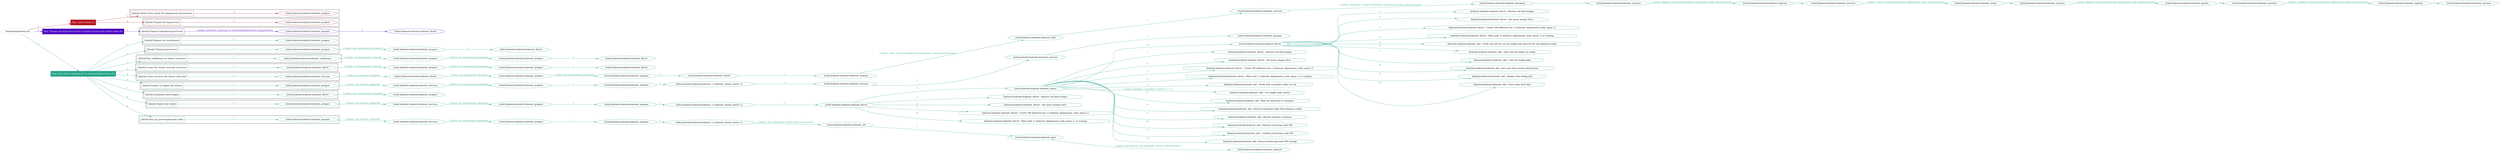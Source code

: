 digraph {
	graph [concentrate=true ordering=in rankdir=LR ratio=fill]
	edge [esep=5 sep=10]
	"kubeinit/playbook.yml" [id=root_node style=dotted]
	play_46ab0a96 [label="Play: Initial setup (1)" color="#b61620" fontcolor="#ffffff" id=play_46ab0a96 shape=box style=filled tooltip=localhost]
	"kubeinit/playbook.yml" -> play_46ab0a96 [label="1 " color="#b61620" fontcolor="#b61620" id=edge_8413ca6b labeltooltip="1 " tooltip="1 "]
	subgraph "kubeinit.kubeinit.kubeinit_prepare" {
		role_b9fbf31b [label="[role] kubeinit.kubeinit.kubeinit_prepare" color="#b61620" id=role_b9fbf31b tooltip="kubeinit.kubeinit.kubeinit_prepare"]
	}
	subgraph "kubeinit.kubeinit.kubeinit_prepare" {
		role_cdc1b70a [label="[role] kubeinit.kubeinit.kubeinit_prepare" color="#b61620" id=role_cdc1b70a tooltip="kubeinit.kubeinit.kubeinit_prepare"]
	}
	subgraph "Play: Initial setup (1)" {
		play_46ab0a96 -> block_351810d4 [label=1 color="#b61620" fontcolor="#b61620" id=edge_ca2eca94 labeltooltip=1 tooltip=1]
		subgraph cluster_block_351810d4 {
			block_351810d4 [label="[block] Gather facts about the deployment environment" color="#b61620" id=block_351810d4 labeltooltip="Gather facts about the deployment environment" shape=box tooltip="Gather facts about the deployment environment"]
			block_351810d4 -> role_b9fbf31b [label="1 " color="#b61620" fontcolor="#b61620" id=edge_cf15c890 labeltooltip="1 " tooltip="1 "]
		}
		play_46ab0a96 -> block_e1cbfb2d [label=2 color="#b61620" fontcolor="#b61620" id=edge_54eaed27 labeltooltip=2 tooltip=2]
		subgraph cluster_block_e1cbfb2d {
			block_e1cbfb2d [label="[block] Prepare the hypervisors" color="#b61620" id=block_e1cbfb2d labeltooltip="Prepare the hypervisors" shape=box tooltip="Prepare the hypervisors"]
			block_e1cbfb2d -> role_cdc1b70a [label="1 " color="#b61620" fontcolor="#b61620" id=edge_319fe12a labeltooltip="1 " tooltip="1 "]
		}
	}
	play_162c6c66 [label="Play: Prepare all hypervisor hosts to deploy service and cluster nodes (0)" color="#4f09c3" fontcolor="#ffffff" id=play_162c6c66 shape=box style=filled tooltip="Play: Prepare all hypervisor hosts to deploy service and cluster nodes (0)"]
	"kubeinit/playbook.yml" -> play_162c6c66 [label="2 " color="#4f09c3" fontcolor="#4f09c3" id=edge_01ceb2be labeltooltip="2 " tooltip="2 "]
	subgraph "kubeinit.kubeinit.kubeinit_libvirt" {
		role_b2fae1b3 [label="[role] kubeinit.kubeinit.kubeinit_libvirt" color="#4f09c3" id=role_b2fae1b3 tooltip="kubeinit.kubeinit.kubeinit_libvirt"]
	}
	subgraph "kubeinit.kubeinit.kubeinit_prepare" {
		role_df9db275 [label="[role] kubeinit.kubeinit.kubeinit_prepare" color="#4f09c3" id=role_df9db275 tooltip="kubeinit.kubeinit.kubeinit_prepare"]
		role_df9db275 -> role_b2fae1b3 [label="1 " color="#4f09c3" fontcolor="#4f09c3" id=edge_14319ba5 labeltooltip="1 " tooltip="1 "]
	}
	subgraph "Play: Prepare all hypervisor hosts to deploy service and cluster nodes (0)" {
		play_162c6c66 -> block_b4f5d203 [label=1 color="#4f09c3" fontcolor="#4f09c3" id=edge_9ba18756 labeltooltip=1 tooltip=1]
		subgraph cluster_block_b4f5d203 {
			block_b4f5d203 [label="[block] Prepare individual hypervisors" color="#4f09c3" id=block_b4f5d203 labeltooltip="Prepare individual hypervisors" shape=box tooltip="Prepare individual hypervisors"]
			block_b4f5d203 -> role_df9db275 [label="1 [when: inventory_hostname in hostvars['kubeinit-facts'].hypervisors]" color="#4f09c3" fontcolor="#4f09c3" id=edge_ba4494ec labeltooltip="1 [when: inventory_hostname in hostvars['kubeinit-facts'].hypervisors]" tooltip="1 [when: inventory_hostname in hostvars['kubeinit-facts'].hypervisors]"]
		}
	}
	play_cf29d08a [label="Play: Run cluster deployment on prepared hypervisors (1)" color="#28a48a" fontcolor="#ffffff" id=play_cf29d08a shape=box style=filled tooltip=localhost]
	"kubeinit/playbook.yml" -> play_cf29d08a [label="3 " color="#28a48a" fontcolor="#28a48a" id=edge_bba5f20b labeltooltip="3 " tooltip="3 "]
	subgraph "kubeinit.kubeinit.kubeinit_prepare" {
		role_559b5c59 [label="[role] kubeinit.kubeinit.kubeinit_prepare" color="#28a48a" id=role_559b5c59 tooltip="kubeinit.kubeinit.kubeinit_prepare"]
	}
	subgraph "kubeinit.kubeinit.kubeinit_libvirt" {
		role_50e6d7b1 [label="[role] kubeinit.kubeinit.kubeinit_libvirt" color="#28a48a" id=role_50e6d7b1 tooltip="kubeinit.kubeinit.kubeinit_libvirt"]
	}
	subgraph "kubeinit.kubeinit.kubeinit_prepare" {
		role_06774aeb [label="[role] kubeinit.kubeinit.kubeinit_prepare" color="#28a48a" id=role_06774aeb tooltip="kubeinit.kubeinit.kubeinit_prepare"]
		role_06774aeb -> role_50e6d7b1 [label="1 " color="#28a48a" fontcolor="#28a48a" id=edge_1cead705 labeltooltip="1 " tooltip="1 "]
	}
	subgraph "kubeinit.kubeinit.kubeinit_prepare" {
		role_cf1cbbfc [label="[role] kubeinit.kubeinit.kubeinit_prepare" color="#28a48a" id=role_cf1cbbfc tooltip="kubeinit.kubeinit.kubeinit_prepare"]
		role_cf1cbbfc -> role_06774aeb [label="1 [when: not environment_prepared]" color="#28a48a" fontcolor="#28a48a" id=edge_4a8b8881 labeltooltip="1 [when: not environment_prepared]" tooltip="1 [when: not environment_prepared]"]
	}
	subgraph "kubeinit.kubeinit.kubeinit_libvirt" {
		role_6db93790 [label="[role] kubeinit.kubeinit.kubeinit_libvirt" color="#28a48a" id=role_6db93790 tooltip="kubeinit.kubeinit.kubeinit_libvirt"]
	}
	subgraph "kubeinit.kubeinit.kubeinit_prepare" {
		role_338e6763 [label="[role] kubeinit.kubeinit.kubeinit_prepare" color="#28a48a" id=role_338e6763 tooltip="kubeinit.kubeinit.kubeinit_prepare"]
		role_338e6763 -> role_6db93790 [label="1 " color="#28a48a" fontcolor="#28a48a" id=edge_a5e9ef98 labeltooltip="1 " tooltip="1 "]
	}
	subgraph "kubeinit.kubeinit.kubeinit_prepare" {
		role_9e7c2161 [label="[role] kubeinit.kubeinit.kubeinit_prepare" color="#28a48a" id=role_9e7c2161 tooltip="kubeinit.kubeinit.kubeinit_prepare"]
		role_9e7c2161 -> role_338e6763 [label="1 [when: not environment_prepared]" color="#28a48a" fontcolor="#28a48a" id=edge_ddba2d2d labeltooltip="1 [when: not environment_prepared]" tooltip="1 [when: not environment_prepared]"]
	}
	subgraph "kubeinit.kubeinit.kubeinit_validations" {
		role_6c673a85 [label="[role] kubeinit.kubeinit.kubeinit_validations" color="#28a48a" id=role_6c673a85 tooltip="kubeinit.kubeinit.kubeinit_validations"]
		role_6c673a85 -> role_9e7c2161 [label="1 [when: not hypervisors_cleaned]" color="#28a48a" fontcolor="#28a48a" id=edge_239eee31 labeltooltip="1 [when: not hypervisors_cleaned]" tooltip="1 [when: not hypervisors_cleaned]"]
	}
	subgraph "kubeinit.kubeinit.kubeinit_libvirt" {
		role_f55a95bb [label="[role] kubeinit.kubeinit.kubeinit_libvirt" color="#28a48a" id=role_f55a95bb tooltip="kubeinit.kubeinit.kubeinit_libvirt"]
	}
	subgraph "kubeinit.kubeinit.kubeinit_prepare" {
		role_6ced8ff9 [label="[role] kubeinit.kubeinit.kubeinit_prepare" color="#28a48a" id=role_6ced8ff9 tooltip="kubeinit.kubeinit.kubeinit_prepare"]
		role_6ced8ff9 -> role_f55a95bb [label="1 " color="#28a48a" fontcolor="#28a48a" id=edge_94cd83c4 labeltooltip="1 " tooltip="1 "]
	}
	subgraph "kubeinit.kubeinit.kubeinit_prepare" {
		role_56a3b953 [label="[role] kubeinit.kubeinit.kubeinit_prepare" color="#28a48a" id=role_56a3b953 tooltip="kubeinit.kubeinit.kubeinit_prepare"]
		role_56a3b953 -> role_6ced8ff9 [label="1 [when: not environment_prepared]" color="#28a48a" fontcolor="#28a48a" id=edge_535e97bb labeltooltip="1 [when: not environment_prepared]" tooltip="1 [when: not environment_prepared]"]
	}
	subgraph "kubeinit.kubeinit.kubeinit_libvirt" {
		role_8bcec8e1 [label="[role] kubeinit.kubeinit.kubeinit_libvirt" color="#28a48a" id=role_8bcec8e1 tooltip="kubeinit.kubeinit.kubeinit_libvirt"]
		role_8bcec8e1 -> role_56a3b953 [label="1 [when: not hypervisors_cleaned]" color="#28a48a" fontcolor="#28a48a" id=edge_434b54e5 labeltooltip="1 [when: not hypervisors_cleaned]" tooltip="1 [when: not hypervisors_cleaned]"]
	}
	subgraph "kubeinit.kubeinit.kubeinit_services" {
		role_7f13d713 [label="[role] kubeinit.kubeinit.kubeinit_services" color="#28a48a" id=role_7f13d713 tooltip="kubeinit.kubeinit.kubeinit_services"]
	}
	subgraph "kubeinit.kubeinit.kubeinit_registry" {
		role_79317307 [label="[role] kubeinit.kubeinit.kubeinit_registry" color="#28a48a" id=role_79317307 tooltip="kubeinit.kubeinit.kubeinit_registry"]
		role_79317307 -> role_7f13d713 [label="1 " color="#28a48a" fontcolor="#28a48a" id=edge_81a3cbf6 labeltooltip="1 " tooltip="1 "]
	}
	subgraph "kubeinit.kubeinit.kubeinit_services" {
		role_669e9728 [label="[role] kubeinit.kubeinit.kubeinit_services" color="#28a48a" id=role_669e9728 tooltip="kubeinit.kubeinit.kubeinit_services"]
		role_669e9728 -> role_79317307 [label="1 [when: 'registry' in hostvars[kubeinit_deployment_node_name].services]" color="#28a48a" fontcolor="#28a48a" id=edge_b2cb6aef labeltooltip="1 [when: 'registry' in hostvars[kubeinit_deployment_node_name].services]" tooltip="1 [when: 'registry' in hostvars[kubeinit_deployment_node_name].services]"]
	}
	subgraph "kubeinit.kubeinit.kubeinit_apache" {
		role_6651403b [label="[role] kubeinit.kubeinit.kubeinit_apache" color="#28a48a" id=role_6651403b tooltip="kubeinit.kubeinit.kubeinit_apache"]
		role_6651403b -> role_669e9728 [label="1 " color="#28a48a" fontcolor="#28a48a" id=edge_1c269673 labeltooltip="1 " tooltip="1 "]
	}
	subgraph "kubeinit.kubeinit.kubeinit_services" {
		role_f316101c [label="[role] kubeinit.kubeinit.kubeinit_services" color="#28a48a" id=role_f316101c tooltip="kubeinit.kubeinit.kubeinit_services"]
		role_f316101c -> role_6651403b [label="1 [when: 'apache' in hostvars[kubeinit_deployment_node_name].services]" color="#28a48a" fontcolor="#28a48a" id=edge_86a965d5 labeltooltip="1 [when: 'apache' in hostvars[kubeinit_deployment_node_name].services]" tooltip="1 [when: 'apache' in hostvars[kubeinit_deployment_node_name].services]"]
	}
	subgraph "kubeinit.kubeinit.kubeinit_nexus" {
		role_422e76fb [label="[role] kubeinit.kubeinit.kubeinit_nexus" color="#28a48a" id=role_422e76fb tooltip="kubeinit.kubeinit.kubeinit_nexus"]
		role_422e76fb -> role_f316101c [label="1 " color="#28a48a" fontcolor="#28a48a" id=edge_5bc2dc83 labeltooltip="1 " tooltip="1 "]
	}
	subgraph "kubeinit.kubeinit.kubeinit_services" {
		role_43b084d7 [label="[role] kubeinit.kubeinit.kubeinit_services" color="#28a48a" id=role_43b084d7 tooltip="kubeinit.kubeinit.kubeinit_services"]
		role_43b084d7 -> role_422e76fb [label="1 [when: 'nexus' in hostvars[kubeinit_deployment_node_name].services]" color="#28a48a" fontcolor="#28a48a" id=edge_7d220ce7 labeltooltip="1 [when: 'nexus' in hostvars[kubeinit_deployment_node_name].services]" tooltip="1 [when: 'nexus' in hostvars[kubeinit_deployment_node_name].services]"]
	}
	subgraph "kubeinit.kubeinit.kubeinit_haproxy" {
		role_aa39539e [label="[role] kubeinit.kubeinit.kubeinit_haproxy" color="#28a48a" id=role_aa39539e tooltip="kubeinit.kubeinit.kubeinit_haproxy"]
		role_aa39539e -> role_43b084d7 [label="1 " color="#28a48a" fontcolor="#28a48a" id=edge_c2ae073a labeltooltip="1 " tooltip="1 "]
	}
	subgraph "kubeinit.kubeinit.kubeinit_services" {
		role_7f34dd7e [label="[role] kubeinit.kubeinit.kubeinit_services" color="#28a48a" id=role_7f34dd7e tooltip="kubeinit.kubeinit.kubeinit_services"]
		role_7f34dd7e -> role_aa39539e [label="1 [when: 'haproxy' in hostvars[kubeinit_deployment_node_name].services]" color="#28a48a" fontcolor="#28a48a" id=edge_4dc09bc0 labeltooltip="1 [when: 'haproxy' in hostvars[kubeinit_deployment_node_name].services]" tooltip="1 [when: 'haproxy' in hostvars[kubeinit_deployment_node_name].services]"]
	}
	subgraph "kubeinit.kubeinit.kubeinit_dnsmasq" {
		role_89446392 [label="[role] kubeinit.kubeinit.kubeinit_dnsmasq" color="#28a48a" id=role_89446392 tooltip="kubeinit.kubeinit.kubeinit_dnsmasq"]
		role_89446392 -> role_7f34dd7e [label="1 " color="#28a48a" fontcolor="#28a48a" id=edge_2c49d3f5 labeltooltip="1 " tooltip="1 "]
	}
	subgraph "kubeinit.kubeinit.kubeinit_services" {
		role_fd03eb2c [label="[role] kubeinit.kubeinit.kubeinit_services" color="#28a48a" id=role_fd03eb2c tooltip="kubeinit.kubeinit.kubeinit_services"]
		role_fd03eb2c -> role_89446392 [label="1 [when: 'dnsmasq' in hostvars[kubeinit_deployment_node_name].services]" color="#28a48a" fontcolor="#28a48a" id=edge_67fdda99 labeltooltip="1 [when: 'dnsmasq' in hostvars[kubeinit_deployment_node_name].services]" tooltip="1 [when: 'dnsmasq' in hostvars[kubeinit_deployment_node_name].services]"]
	}
	subgraph "kubeinit.kubeinit.kubeinit_bind" {
		role_7f11d5a0 [label="[role] kubeinit.kubeinit.kubeinit_bind" color="#28a48a" id=role_7f11d5a0 tooltip="kubeinit.kubeinit.kubeinit_bind"]
		role_7f11d5a0 -> role_fd03eb2c [label="1 " color="#28a48a" fontcolor="#28a48a" id=edge_1e4ec723 labeltooltip="1 " tooltip="1 "]
	}
	subgraph "kubeinit.kubeinit.kubeinit_prepare" {
		role_850bce21 [label="[role] kubeinit.kubeinit.kubeinit_prepare" color="#28a48a" id=role_850bce21 tooltip="kubeinit.kubeinit.kubeinit_prepare"]
		role_850bce21 -> role_7f11d5a0 [label="1 [when: 'bind' in hostvars[kubeinit_deployment_node_name].services]" color="#28a48a" fontcolor="#28a48a" id=edge_8f671f0d labeltooltip="1 [when: 'bind' in hostvars[kubeinit_deployment_node_name].services]" tooltip="1 [when: 'bind' in hostvars[kubeinit_deployment_node_name].services]"]
	}
	subgraph "kubeinit.kubeinit.kubeinit_libvirt" {
		role_b8fa8565 [label="[role] kubeinit.kubeinit.kubeinit_libvirt" color="#28a48a" id=role_b8fa8565 tooltip="kubeinit.kubeinit.kubeinit_libvirt"]
		role_b8fa8565 -> role_850bce21 [label="1 " color="#28a48a" fontcolor="#28a48a" id=edge_a225164d labeltooltip="1 " tooltip="1 "]
	}
	subgraph "kubeinit.kubeinit.kubeinit_prepare" {
		role_420f6db9 [label="[role] kubeinit.kubeinit.kubeinit_prepare" color="#28a48a" id=role_420f6db9 tooltip="kubeinit.kubeinit.kubeinit_prepare"]
		role_420f6db9 -> role_b8fa8565 [label="1 " color="#28a48a" fontcolor="#28a48a" id=edge_53cd8dfb labeltooltip="1 " tooltip="1 "]
	}
	subgraph "kubeinit.kubeinit.kubeinit_prepare" {
		role_4c54564e [label="[role] kubeinit.kubeinit.kubeinit_prepare" color="#28a48a" id=role_4c54564e tooltip="kubeinit.kubeinit.kubeinit_prepare"]
		role_4c54564e -> role_420f6db9 [label="1 [when: not environment_prepared]" color="#28a48a" fontcolor="#28a48a" id=edge_5bfe4160 labeltooltip="1 [when: not environment_prepared]" tooltip="1 [when: not environment_prepared]"]
	}
	subgraph "kubeinit.kubeinit.kubeinit_libvirt" {
		role_f216392d [label="[role] kubeinit.kubeinit.kubeinit_libvirt" color="#28a48a" id=role_f216392d tooltip="kubeinit.kubeinit.kubeinit_libvirt"]
		role_f216392d -> role_4c54564e [label="1 [when: not hypervisors_cleaned]" color="#28a48a" fontcolor="#28a48a" id=edge_38e4e480 labeltooltip="1 [when: not hypervisors_cleaned]" tooltip="1 [when: not hypervisors_cleaned]"]
	}
	subgraph "kubeinit.kubeinit.kubeinit_services" {
		role_5884e9ae [label="[role] kubeinit.kubeinit.kubeinit_services" color="#28a48a" id=role_5884e9ae tooltip="kubeinit.kubeinit.kubeinit_services"]
		role_5884e9ae -> role_f216392d [label="1 [when: not network_created]" color="#28a48a" fontcolor="#28a48a" id=edge_d8dc6e1d labeltooltip="1 [when: not network_created]" tooltip="1 [when: not network_created]"]
	}
	subgraph "kubeinit.kubeinit.kubeinit_prepare" {
		role_ceec762f [label="[role] kubeinit.kubeinit.kubeinit_prepare" color="#28a48a" id=role_ceec762f tooltip="kubeinit.kubeinit.kubeinit_prepare"]
	}
	subgraph "kubeinit.kubeinit.kubeinit_services" {
		role_24f286c7 [label="[role] kubeinit.kubeinit.kubeinit_services" color="#28a48a" id=role_24f286c7 tooltip="kubeinit.kubeinit.kubeinit_services"]
		role_24f286c7 -> role_ceec762f [label="1 " color="#28a48a" fontcolor="#28a48a" id=edge_913aa050 labeltooltip="1 " tooltip="1 "]
	}
	subgraph "kubeinit.kubeinit.kubeinit_services" {
		role_cf6eac1a [label="[role] kubeinit.kubeinit.kubeinit_services" color="#28a48a" id=role_cf6eac1a tooltip="kubeinit.kubeinit.kubeinit_services"]
		role_cf6eac1a -> role_24f286c7 [label="1 " color="#28a48a" fontcolor="#28a48a" id=edge_668cbad6 labeltooltip="1 " tooltip="1 "]
	}
	subgraph "kubeinit.kubeinit.kubeinit_{{ kubeinit_cluster_distro }}" {
		role_300db8a6 [label="[role] kubeinit.kubeinit.kubeinit_{{ kubeinit_cluster_distro }}" color="#28a48a" id=role_300db8a6 tooltip="kubeinit.kubeinit.kubeinit_{{ kubeinit_cluster_distro }}"]
		role_300db8a6 -> role_cf6eac1a [label="1 " color="#28a48a" fontcolor="#28a48a" id=edge_9b60ac7b labeltooltip="1 " tooltip="1 "]
	}
	subgraph "kubeinit.kubeinit.kubeinit_prepare" {
		role_335fefb0 [label="[role] kubeinit.kubeinit.kubeinit_prepare" color="#28a48a" id=role_335fefb0 tooltip="kubeinit.kubeinit.kubeinit_prepare"]
		role_335fefb0 -> role_300db8a6 [label="1 " color="#28a48a" fontcolor="#28a48a" id=edge_48b59fe4 labeltooltip="1 " tooltip="1 "]
	}
	subgraph "kubeinit.kubeinit.kubeinit_prepare" {
		role_0ed4129e [label="[role] kubeinit.kubeinit.kubeinit_prepare" color="#28a48a" id=role_0ed4129e tooltip="kubeinit.kubeinit.kubeinit_prepare"]
		role_0ed4129e -> role_335fefb0 [label="1 " color="#28a48a" fontcolor="#28a48a" id=edge_35eaaca0 labeltooltip="1 " tooltip="1 "]
	}
	subgraph "kubeinit.kubeinit.kubeinit_services" {
		role_255c6db9 [label="[role] kubeinit.kubeinit.kubeinit_services" color="#28a48a" id=role_255c6db9 tooltip="kubeinit.kubeinit.kubeinit_services"]
		role_255c6db9 -> role_0ed4129e [label="1 [when: not environment_prepared]" color="#28a48a" fontcolor="#28a48a" id=edge_b797a4b8 labeltooltip="1 [when: not environment_prepared]" tooltip="1 [when: not environment_prepared]"]
	}
	subgraph "kubeinit.kubeinit.kubeinit_prepare" {
		role_9fc75e54 [label="[role] kubeinit.kubeinit.kubeinit_prepare" color="#28a48a" id=role_9fc75e54 tooltip="kubeinit.kubeinit.kubeinit_prepare"]
		role_9fc75e54 -> role_255c6db9 [label="1 [when: not services_prepared]" color="#28a48a" fontcolor="#28a48a" id=edge_436eecf1 labeltooltip="1 [when: not services_prepared]" tooltip="1 [when: not services_prepared]"]
	}
	subgraph "kubeinit.kubeinit.kubeinit_prepare" {
		role_e979eba1 [label="[role] kubeinit.kubeinit.kubeinit_prepare" color="#28a48a" id=role_e979eba1 tooltip="kubeinit.kubeinit.kubeinit_prepare"]
	}
	subgraph "kubeinit.kubeinit.kubeinit_libvirt" {
		role_af00e646 [label="[role] kubeinit.kubeinit.kubeinit_libvirt" color="#28a48a" id=role_af00e646 tooltip="kubeinit.kubeinit.kubeinit_libvirt"]
		role_af00e646 -> role_e979eba1 [label="1 [when: not environment_prepared]" color="#28a48a" fontcolor="#28a48a" id=edge_5b7fb8bc labeltooltip="1 [when: not environment_prepared]" tooltip="1 [when: not environment_prepared]"]
	}
	subgraph "kubeinit.kubeinit.kubeinit_libvirt" {
		role_a97bdb8c [label="[role] kubeinit.kubeinit.kubeinit_libvirt" color="#28a48a" id=role_a97bdb8c tooltip="kubeinit.kubeinit.kubeinit_libvirt"]
		task_b35f19a0 [label="kubeinit.kubeinit.kubeinit_libvirt : Remove old disk images" color="#28a48a" id=task_b35f19a0 shape=octagon tooltip="kubeinit.kubeinit.kubeinit_libvirt : Remove old disk images"]
		role_a97bdb8c -> task_b35f19a0 [label="1 " color="#28a48a" fontcolor="#28a48a" id=edge_f862fea2 labeltooltip="1 " tooltip="1 "]
		task_ea486aba [label="kubeinit.kubeinit.kubeinit_libvirt : Set guest images facts" color="#28a48a" id=task_ea486aba shape=octagon tooltip="kubeinit.kubeinit.kubeinit_libvirt : Set guest images facts"]
		role_a97bdb8c -> task_ea486aba [label="2 " color="#28a48a" fontcolor="#28a48a" id=edge_cb6eb404 labeltooltip="2 " tooltip="2 "]
		task_9c708962 [label="kubeinit.kubeinit.kubeinit_libvirt : Create VM definition for {{ kubeinit_deployment_node_name }}" color="#28a48a" id=task_9c708962 shape=octagon tooltip="kubeinit.kubeinit.kubeinit_libvirt : Create VM definition for {{ kubeinit_deployment_node_name }}"]
		role_a97bdb8c -> task_9c708962 [label="3 " color="#28a48a" fontcolor="#28a48a" id=edge_aea7ce4e labeltooltip="3 " tooltip="3 "]
		task_491cf02c [label="kubeinit.kubeinit.kubeinit_libvirt : Wait until {{ kubeinit_deployment_node_name }} is running" color="#28a48a" id=task_491cf02c shape=octagon tooltip="kubeinit.kubeinit.kubeinit_libvirt : Wait until {{ kubeinit_deployment_node_name }} is running"]
		role_a97bdb8c -> task_491cf02c [label="4 " color="#28a48a" fontcolor="#28a48a" id=edge_2beb8f94 labeltooltip="4 " tooltip="4 "]
		task_a2a36a12 [label="kubeinit.kubeinit.kubeinit_okd : verify that all the csr are loaded and aproved for the deployed nodes" color="#28a48a" id=task_a2a36a12 shape=octagon tooltip="kubeinit.kubeinit.kubeinit_okd : verify that all the csr are loaded and aproved for the deployed nodes"]
		role_a97bdb8c -> task_a2a36a12 [label="5 " color="#28a48a" fontcolor="#28a48a" id=edge_1c9ab6de labeltooltip="5 " tooltip="5 "]
		task_e6571889 [label="kubeinit.kubeinit.kubeinit_okd : wait until all nodes are ready" color="#28a48a" id=task_e6571889 shape=octagon tooltip="kubeinit.kubeinit.kubeinit_okd : wait until all nodes are ready"]
		role_a97bdb8c -> task_e6571889 [label="6 " color="#28a48a" fontcolor="#28a48a" id=edge_ec676545 labeltooltip="6 " tooltip="6 "]
		task_66f2e440 [label="kubeinit.kubeinit.kubeinit_okd : Copy the kubeconfig" color="#28a48a" id=task_66f2e440 shape=octagon tooltip="kubeinit.kubeinit.kubeinit_okd : Copy the kubeconfig"]
		role_a97bdb8c -> task_66f2e440 [label="7 " color="#28a48a" fontcolor="#28a48a" id=edge_ca590526 labeltooltip="7 " tooltip="7 "]
		task_03ff9f48 [label="kubeinit.kubeinit.kubeinit_okd : Get some final cluster information" color="#28a48a" id=task_03ff9f48 shape=octagon tooltip="kubeinit.kubeinit.kubeinit_okd : Get some final cluster information"]
		role_a97bdb8c -> task_03ff9f48 [label="8 " color="#28a48a" fontcolor="#28a48a" id=edge_dad8f38a labeltooltip="8 " tooltip="8 "]
		task_3eefa187 [label="kubeinit.kubeinit.kubeinit_okd : Display final debug info" color="#28a48a" id=task_3eefa187 shape=octagon tooltip="kubeinit.kubeinit.kubeinit_okd : Display final debug info"]
		role_a97bdb8c -> task_3eefa187 [label="9 " color="#28a48a" fontcolor="#28a48a" id=edge_dfb78cd4 labeltooltip="9 " tooltip="9 "]
		task_13974c5e [label="kubeinit.kubeinit.kubeinit_okd : Print some final data" color="#28a48a" id=task_13974c5e shape=octagon tooltip="kubeinit.kubeinit.kubeinit_okd : Print some final data"]
		role_a97bdb8c -> task_13974c5e [label="10 " color="#28a48a" fontcolor="#28a48a" id=edge_29163f2a labeltooltip="10 " tooltip="10 "]
	}
	subgraph "kubeinit.kubeinit.kubeinit_libvirt" {
		role_f32d4280 [label="[role] kubeinit.kubeinit.kubeinit_libvirt" color="#28a48a" id=role_f32d4280 tooltip="kubeinit.kubeinit.kubeinit_libvirt"]
		task_ae44f898 [label="kubeinit.kubeinit.kubeinit_libvirt : Remove old disk images" color="#28a48a" id=task_ae44f898 shape=octagon tooltip="kubeinit.kubeinit.kubeinit_libvirt : Remove old disk images"]
		role_f32d4280 -> task_ae44f898 [label="1 " color="#28a48a" fontcolor="#28a48a" id=edge_40644143 labeltooltip="1 " tooltip="1 "]
		task_2cabed3f [label="kubeinit.kubeinit.kubeinit_libvirt : Set guest images facts" color="#28a48a" id=task_2cabed3f shape=octagon tooltip="kubeinit.kubeinit.kubeinit_libvirt : Set guest images facts"]
		role_f32d4280 -> task_2cabed3f [label="2 " color="#28a48a" fontcolor="#28a48a" id=edge_7b129357 labeltooltip="2 " tooltip="2 "]
		task_3d1ced95 [label="kubeinit.kubeinit.kubeinit_libvirt : Create VM definition for {{ kubeinit_deployment_node_name }}" color="#28a48a" id=task_3d1ced95 shape=octagon tooltip="kubeinit.kubeinit.kubeinit_libvirt : Create VM definition for {{ kubeinit_deployment_node_name }}"]
		role_f32d4280 -> task_3d1ced95 [label="3 " color="#28a48a" fontcolor="#28a48a" id=edge_59552824 labeltooltip="3 " tooltip="3 "]
		task_a1afafae [label="kubeinit.kubeinit.kubeinit_libvirt : Wait until {{ kubeinit_deployment_node_name }} is running" color="#28a48a" id=task_a1afafae shape=octagon tooltip="kubeinit.kubeinit.kubeinit_libvirt : Wait until {{ kubeinit_deployment_node_name }} is running"]
		role_f32d4280 -> task_a1afafae [label="4 " color="#28a48a" fontcolor="#28a48a" id=edge_c4a4f30f labeltooltip="4 " tooltip="4 "]
		task_c62dfef2 [label="kubeinit.kubeinit.kubeinit_okd : Verify that controller nodes are ok" color="#28a48a" id=task_c62dfef2 shape=octagon tooltip="kubeinit.kubeinit.kubeinit_okd : Verify that controller nodes are ok"]
		role_f32d4280 -> task_c62dfef2 [label="5 " color="#28a48a" fontcolor="#28a48a" id=edge_629d6f92 labeltooltip="5 " tooltip="5 "]
		task_0d605145 [label="kubeinit.kubeinit.kubeinit_okd : Use single node cluster" color="#28a48a" id=task_0d605145 shape=octagon tooltip="kubeinit.kubeinit.kubeinit_okd : Use single node cluster"]
		role_f32d4280 -> task_0d605145 [label="6 [when: kubeinit_controller_count|int == 1]" color="#28a48a" fontcolor="#28a48a" id=edge_897e4d5b labeltooltip="6 [when: kubeinit_controller_count|int == 1]" tooltip="6 [when: kubeinit_controller_count|int == 1]"]
		task_1dfe022a [label="kubeinit.kubeinit.kubeinit_okd : Wait for bootstrap to complete" color="#28a48a" id=task_1dfe022a shape=octagon tooltip="kubeinit.kubeinit.kubeinit_okd : Wait for bootstrap to complete"]
		role_f32d4280 -> task_1dfe022a [label="7 " color="#28a48a" fontcolor="#28a48a" id=edge_450547ac labeltooltip="7 " tooltip="7 "]
		task_ef9f58e9 [label="kubeinit.kubeinit.kubeinit_okd : Remove bootstrap node from haproxy config" color="#28a48a" id=task_ef9f58e9 shape=octagon tooltip="kubeinit.kubeinit.kubeinit_okd : Remove bootstrap node from haproxy config"]
		role_f32d4280 -> task_ef9f58e9 [label="8 " color="#28a48a" fontcolor="#28a48a" id=edge_98b97331 labeltooltip="8 " tooltip="8 "]
		task_ad82db63 [label="kubeinit.kubeinit.kubeinit_okd : Restart haproxy container" color="#28a48a" id=task_ad82db63 shape=octagon tooltip="kubeinit.kubeinit.kubeinit_okd : Restart haproxy container"]
		role_f32d4280 -> task_ad82db63 [label="9 " color="#28a48a" fontcolor="#28a48a" id=edge_231eccd9 labeltooltip="9 " tooltip="9 "]
		task_2d74157d [label="kubeinit.kubeinit.kubeinit_okd : Destroy bootstrap node VM" color="#28a48a" id=task_2d74157d shape=octagon tooltip="kubeinit.kubeinit.kubeinit_okd : Destroy bootstrap node VM"]
		role_f32d4280 -> task_2d74157d [label="10 " color="#28a48a" fontcolor="#28a48a" id=edge_c358edf9 labeltooltip="10 " tooltip="10 "]
		task_06000ab5 [label="kubeinit.kubeinit.kubeinit_okd : Undefine bootstrap node VM" color="#28a48a" id=task_06000ab5 shape=octagon tooltip="kubeinit.kubeinit.kubeinit_okd : Undefine bootstrap node VM"]
		role_f32d4280 -> task_06000ab5 [label="11 " color="#28a48a" fontcolor="#28a48a" id=edge_050c940a labeltooltip="11 " tooltip="11 "]
		task_1b902d24 [label="kubeinit.kubeinit.kubeinit_okd : Remove bootstrap node VM storage" color="#28a48a" id=task_1b902d24 shape=octagon tooltip="kubeinit.kubeinit.kubeinit_okd : Remove bootstrap node VM storage"]
		role_f32d4280 -> task_1b902d24 [label="12 " color="#28a48a" fontcolor="#28a48a" id=edge_e0b30a47 labeltooltip="12 " tooltip="12 "]
		role_f32d4280 -> role_a97bdb8c [label="13 " color="#28a48a" fontcolor="#28a48a" id=edge_bca650fe labeltooltip="13 " tooltip="13 "]
	}
	subgraph "kubeinit.kubeinit.kubeinit_libvirt" {
		role_1f512d0f [label="[role] kubeinit.kubeinit.kubeinit_libvirt" color="#28a48a" id=role_1f512d0f tooltip="kubeinit.kubeinit.kubeinit_libvirt"]
		task_162a3323 [label="kubeinit.kubeinit.kubeinit_libvirt : Remove old disk images" color="#28a48a" id=task_162a3323 shape=octagon tooltip="kubeinit.kubeinit.kubeinit_libvirt : Remove old disk images"]
		role_1f512d0f -> task_162a3323 [label="1 " color="#28a48a" fontcolor="#28a48a" id=edge_22b6fd9d labeltooltip="1 " tooltip="1 "]
		task_61f9291f [label="kubeinit.kubeinit.kubeinit_libvirt : Set guest images facts" color="#28a48a" id=task_61f9291f shape=octagon tooltip="kubeinit.kubeinit.kubeinit_libvirt : Set guest images facts"]
		role_1f512d0f -> task_61f9291f [label="2 " color="#28a48a" fontcolor="#28a48a" id=edge_feec4550 labeltooltip="2 " tooltip="2 "]
		task_1a186fb8 [label="kubeinit.kubeinit.kubeinit_libvirt : Create VM definition for {{ kubeinit_deployment_node_name }}" color="#28a48a" id=task_1a186fb8 shape=octagon tooltip="kubeinit.kubeinit.kubeinit_libvirt : Create VM definition for {{ kubeinit_deployment_node_name }}"]
		role_1f512d0f -> task_1a186fb8 [label="3 " color="#28a48a" fontcolor="#28a48a" id=edge_a8331cca labeltooltip="3 " tooltip="3 "]
		task_9169d2ab [label="kubeinit.kubeinit.kubeinit_libvirt : Wait until {{ kubeinit_deployment_node_name }} is running" color="#28a48a" id=task_9169d2ab shape=octagon tooltip="kubeinit.kubeinit.kubeinit_libvirt : Wait until {{ kubeinit_deployment_node_name }} is running"]
		role_1f512d0f -> task_9169d2ab [label="4 " color="#28a48a" fontcolor="#28a48a" id=edge_4e12df08 labeltooltip="4 " tooltip="4 "]
		role_1f512d0f -> role_f32d4280 [label="5 " color="#28a48a" fontcolor="#28a48a" id=edge_5d3e9260 labeltooltip="5 " tooltip="5 "]
	}
	subgraph "kubeinit.kubeinit.kubeinit_{{ kubeinit_cluster_distro }}" {
		role_feceadc9 [label="[role] kubeinit.kubeinit.kubeinit_{{ kubeinit_cluster_distro }}" color="#28a48a" id=role_feceadc9 tooltip="kubeinit.kubeinit.kubeinit_{{ kubeinit_cluster_distro }}"]
		role_feceadc9 -> role_1f512d0f [label="1 " color="#28a48a" fontcolor="#28a48a" id=edge_86cf78ef labeltooltip="1 " tooltip="1 "]
	}
	subgraph "kubeinit.kubeinit.kubeinit_prepare" {
		role_e04f414a [label="[role] kubeinit.kubeinit.kubeinit_prepare" color="#28a48a" id=role_e04f414a tooltip="kubeinit.kubeinit.kubeinit_prepare"]
		role_e04f414a -> role_feceadc9 [label="1 " color="#28a48a" fontcolor="#28a48a" id=edge_77f8c4fe labeltooltip="1 " tooltip="1 "]
	}
	subgraph "kubeinit.kubeinit.kubeinit_prepare" {
		role_ab68683b [label="[role] kubeinit.kubeinit.kubeinit_prepare" color="#28a48a" id=role_ab68683b tooltip="kubeinit.kubeinit.kubeinit_prepare"]
		role_ab68683b -> role_e04f414a [label="1 " color="#28a48a" fontcolor="#28a48a" id=edge_ac8a2bda labeltooltip="1 " tooltip="1 "]
	}
	subgraph "kubeinit.kubeinit.kubeinit_services" {
		role_40c2bb70 [label="[role] kubeinit.kubeinit.kubeinit_services" color="#28a48a" id=role_40c2bb70 tooltip="kubeinit.kubeinit.kubeinit_services"]
		role_40c2bb70 -> role_ab68683b [label="1 [when: not environment_prepared]" color="#28a48a" fontcolor="#28a48a" id=edge_349d8409 labeltooltip="1 [when: not environment_prepared]" tooltip="1 [when: not environment_prepared]"]
	}
	subgraph "kubeinit.kubeinit.kubeinit_prepare" {
		role_402bbf65 [label="[role] kubeinit.kubeinit.kubeinit_prepare" color="#28a48a" id=role_402bbf65 tooltip="kubeinit.kubeinit.kubeinit_prepare"]
		role_402bbf65 -> role_40c2bb70 [label="1 [when: not services_prepared]" color="#28a48a" fontcolor="#28a48a" id=edge_f6e8b828 labeltooltip="1 [when: not services_prepared]" tooltip="1 [when: not services_prepared]"]
	}
	subgraph "kubeinit.kubeinit.kubeinit_kubevirt" {
		role_dae2607f [label="[role] kubeinit.kubeinit.kubeinit_kubevirt" color="#28a48a" id=role_dae2607f tooltip="kubeinit.kubeinit.kubeinit_kubevirt"]
	}
	subgraph "kubeinit.kubeinit.kubeinit_apps" {
		role_46216b0b [label="[role] kubeinit.kubeinit.kubeinit_apps" color="#28a48a" id=role_46216b0b tooltip="kubeinit.kubeinit.kubeinit_apps"]
		role_46216b0b -> role_dae2607f [label="1 [when: not kubeinit_okd_openshift_deploy | default(False)]" color="#28a48a" fontcolor="#28a48a" id=edge_734fd06a labeltooltip="1 [when: not kubeinit_okd_openshift_deploy | default(False)]" tooltip="1 [when: not kubeinit_okd_openshift_deploy | default(False)]"]
	}
	subgraph "kubeinit.kubeinit.kubeinit_nfs" {
		role_6b80d9f2 [label="[role] kubeinit.kubeinit.kubeinit_nfs" color="#28a48a" id=role_6b80d9f2 tooltip="kubeinit.kubeinit.kubeinit_nfs"]
		role_6b80d9f2 -> role_46216b0b [label="1 " color="#28a48a" fontcolor="#28a48a" id=edge_5568e3fa labeltooltip="1 " tooltip="1 "]
	}
	subgraph "kubeinit.kubeinit.kubeinit_{{ kubeinit_cluster_distro }}" {
		role_9e084667 [label="[role] kubeinit.kubeinit.kubeinit_{{ kubeinit_cluster_distro }}" color="#28a48a" id=role_9e084667 tooltip="kubeinit.kubeinit.kubeinit_{{ kubeinit_cluster_distro }}"]
		role_9e084667 -> role_6b80d9f2 [label="1 [when: 'nfs' in kubeinit_cluster_hostvars.services]" color="#28a48a" fontcolor="#28a48a" id=edge_858a18c7 labeltooltip="1 [when: 'nfs' in kubeinit_cluster_hostvars.services]" tooltip="1 [when: 'nfs' in kubeinit_cluster_hostvars.services]"]
	}
	subgraph "kubeinit.kubeinit.kubeinit_prepare" {
		role_1e465d91 [label="[role] kubeinit.kubeinit.kubeinit_prepare" color="#28a48a" id=role_1e465d91 tooltip="kubeinit.kubeinit.kubeinit_prepare"]
		role_1e465d91 -> role_9e084667 [label="1 " color="#28a48a" fontcolor="#28a48a" id=edge_c5068db4 labeltooltip="1 " tooltip="1 "]
	}
	subgraph "kubeinit.kubeinit.kubeinit_prepare" {
		role_7ca330b8 [label="[role] kubeinit.kubeinit.kubeinit_prepare" color="#28a48a" id=role_7ca330b8 tooltip="kubeinit.kubeinit.kubeinit_prepare"]
		role_7ca330b8 -> role_1e465d91 [label="1 " color="#28a48a" fontcolor="#28a48a" id=edge_2c953c03 labeltooltip="1 " tooltip="1 "]
	}
	subgraph "kubeinit.kubeinit.kubeinit_services" {
		role_5af05f5c [label="[role] kubeinit.kubeinit.kubeinit_services" color="#28a48a" id=role_5af05f5c tooltip="kubeinit.kubeinit.kubeinit_services"]
		role_5af05f5c -> role_7ca330b8 [label="1 [when: not environment_prepared]" color="#28a48a" fontcolor="#28a48a" id=edge_a11b0404 labeltooltip="1 [when: not environment_prepared]" tooltip="1 [when: not environment_prepared]"]
	}
	subgraph "kubeinit.kubeinit.kubeinit_prepare" {
		role_de6f7c3c [label="[role] kubeinit.kubeinit.kubeinit_prepare" color="#28a48a" id=role_de6f7c3c tooltip="kubeinit.kubeinit.kubeinit_prepare"]
		role_de6f7c3c -> role_5af05f5c [label="1 [when: not services_prepared]" color="#28a48a" fontcolor="#28a48a" id=edge_10e96b11 labeltooltip="1 [when: not services_prepared]" tooltip="1 [when: not services_prepared]"]
	}
	subgraph "Play: Run cluster deployment on prepared hypervisors (1)" {
		play_cf29d08a -> block_4b456110 [label=1 color="#28a48a" fontcolor="#28a48a" id=edge_4c0de8e8 labeltooltip=1 tooltip=1]
		subgraph cluster_block_4b456110 {
			block_4b456110 [label="[block] Prepare the environment" color="#28a48a" id=block_4b456110 labeltooltip="Prepare the environment" shape=box tooltip="Prepare the environment"]
			block_4b456110 -> role_559b5c59 [label="1 " color="#28a48a" fontcolor="#28a48a" id=edge_4662c5a6 labeltooltip="1 " tooltip="1 "]
		}
		play_cf29d08a -> block_971fac68 [label=2 color="#28a48a" fontcolor="#28a48a" id=edge_739ee19f labeltooltip=2 tooltip=2]
		subgraph cluster_block_971fac68 {
			block_971fac68 [label="[block] Cleanup hypervisors" color="#28a48a" id=block_971fac68 labeltooltip="Cleanup hypervisors" shape=box tooltip="Cleanup hypervisors"]
			block_971fac68 -> role_cf1cbbfc [label="1 " color="#28a48a" fontcolor="#28a48a" id=edge_fc796362 labeltooltip="1 " tooltip="1 "]
		}
		play_cf29d08a -> block_10820997 [label=3 color="#28a48a" fontcolor="#28a48a" id=edge_27fc4998 labeltooltip=3 tooltip=3]
		subgraph cluster_block_10820997 {
			block_10820997 [label="[block] Run validations on cluster resources" color="#28a48a" id=block_10820997 labeltooltip="Run validations on cluster resources" shape=box tooltip="Run validations on cluster resources"]
			block_10820997 -> role_6c673a85 [label="1 " color="#28a48a" fontcolor="#28a48a" id=edge_c0173f74 labeltooltip="1 " tooltip="1 "]
		}
		play_cf29d08a -> block_b7166bf1 [label=4 color="#28a48a" fontcolor="#28a48a" id=edge_01890ad2 labeltooltip=4 tooltip=4]
		subgraph cluster_block_b7166bf1 {
			block_b7166bf1 [label="[block] Create the cluster network resources" color="#28a48a" id=block_b7166bf1 labeltooltip="Create the cluster network resources" shape=box tooltip="Create the cluster network resources"]
			block_b7166bf1 -> role_8bcec8e1 [label="1 " color="#28a48a" fontcolor="#28a48a" id=edge_98a44713 labeltooltip="1 " tooltip="1 "]
		}
		play_cf29d08a -> block_6aec4bbc [label=5 color="#28a48a" fontcolor="#28a48a" id=edge_3ce59a05 labeltooltip=5 tooltip=5]
		subgraph cluster_block_6aec4bbc {
			block_6aec4bbc [label="[block] Create services the cluster will need" color="#28a48a" id=block_6aec4bbc labeltooltip="Create services the cluster will need" shape=box tooltip="Create services the cluster will need"]
			block_6aec4bbc -> role_5884e9ae [label="1 " color="#28a48a" fontcolor="#28a48a" id=edge_0264194e labeltooltip="1 " tooltip="1 "]
		}
		play_cf29d08a -> block_b62599c8 [label=6 color="#28a48a" fontcolor="#28a48a" id=edge_a7fdd7ed labeltooltip=6 tooltip=6]
		subgraph cluster_block_b62599c8 {
			block_b62599c8 [label="[block] Prepare to deploy the cluster" color="#28a48a" id=block_b62599c8 labeltooltip="Prepare to deploy the cluster" shape=box tooltip="Prepare to deploy the cluster"]
			block_b62599c8 -> role_9fc75e54 [label="1 " color="#28a48a" fontcolor="#28a48a" id=edge_971dc9b4 labeltooltip="1 " tooltip="1 "]
		}
		play_cf29d08a -> block_c9a6c451 [label=7 color="#28a48a" fontcolor="#28a48a" id=edge_d868cb3c labeltooltip=7 tooltip=7]
		subgraph cluster_block_c9a6c451 {
			block_c9a6c451 [label="[block] Download cloud images" color="#28a48a" id=block_c9a6c451 labeltooltip="Download cloud images" shape=box tooltip="Download cloud images"]
			block_c9a6c451 -> role_af00e646 [label="1 " color="#28a48a" fontcolor="#28a48a" id=edge_f22fe628 labeltooltip="1 " tooltip="1 "]
		}
		play_cf29d08a -> block_34d5d9dc [label=8 color="#28a48a" fontcolor="#28a48a" id=edge_54a22d7b labeltooltip=8 tooltip=8]
		subgraph cluster_block_34d5d9dc {
			block_34d5d9dc [label="[block] Deploy the cluster" color="#28a48a" id=block_34d5d9dc labeltooltip="Deploy the cluster" shape=box tooltip="Deploy the cluster"]
			block_34d5d9dc -> role_402bbf65 [label="1 " color="#28a48a" fontcolor="#28a48a" id=edge_47d164b3 labeltooltip="1 " tooltip="1 "]
		}
		play_cf29d08a -> block_a2405b8f [label=9 color="#28a48a" fontcolor="#28a48a" id=edge_098a7907 labeltooltip=9 tooltip=9]
		subgraph cluster_block_a2405b8f {
			block_a2405b8f [label="[block] Run any post-deployment tasks" color="#28a48a" id=block_a2405b8f labeltooltip="Run any post-deployment tasks" shape=box tooltip="Run any post-deployment tasks"]
			block_a2405b8f -> role_de6f7c3c [label="1 " color="#28a48a" fontcolor="#28a48a" id=edge_052e131a labeltooltip="1 " tooltip="1 "]
		}
	}
}
